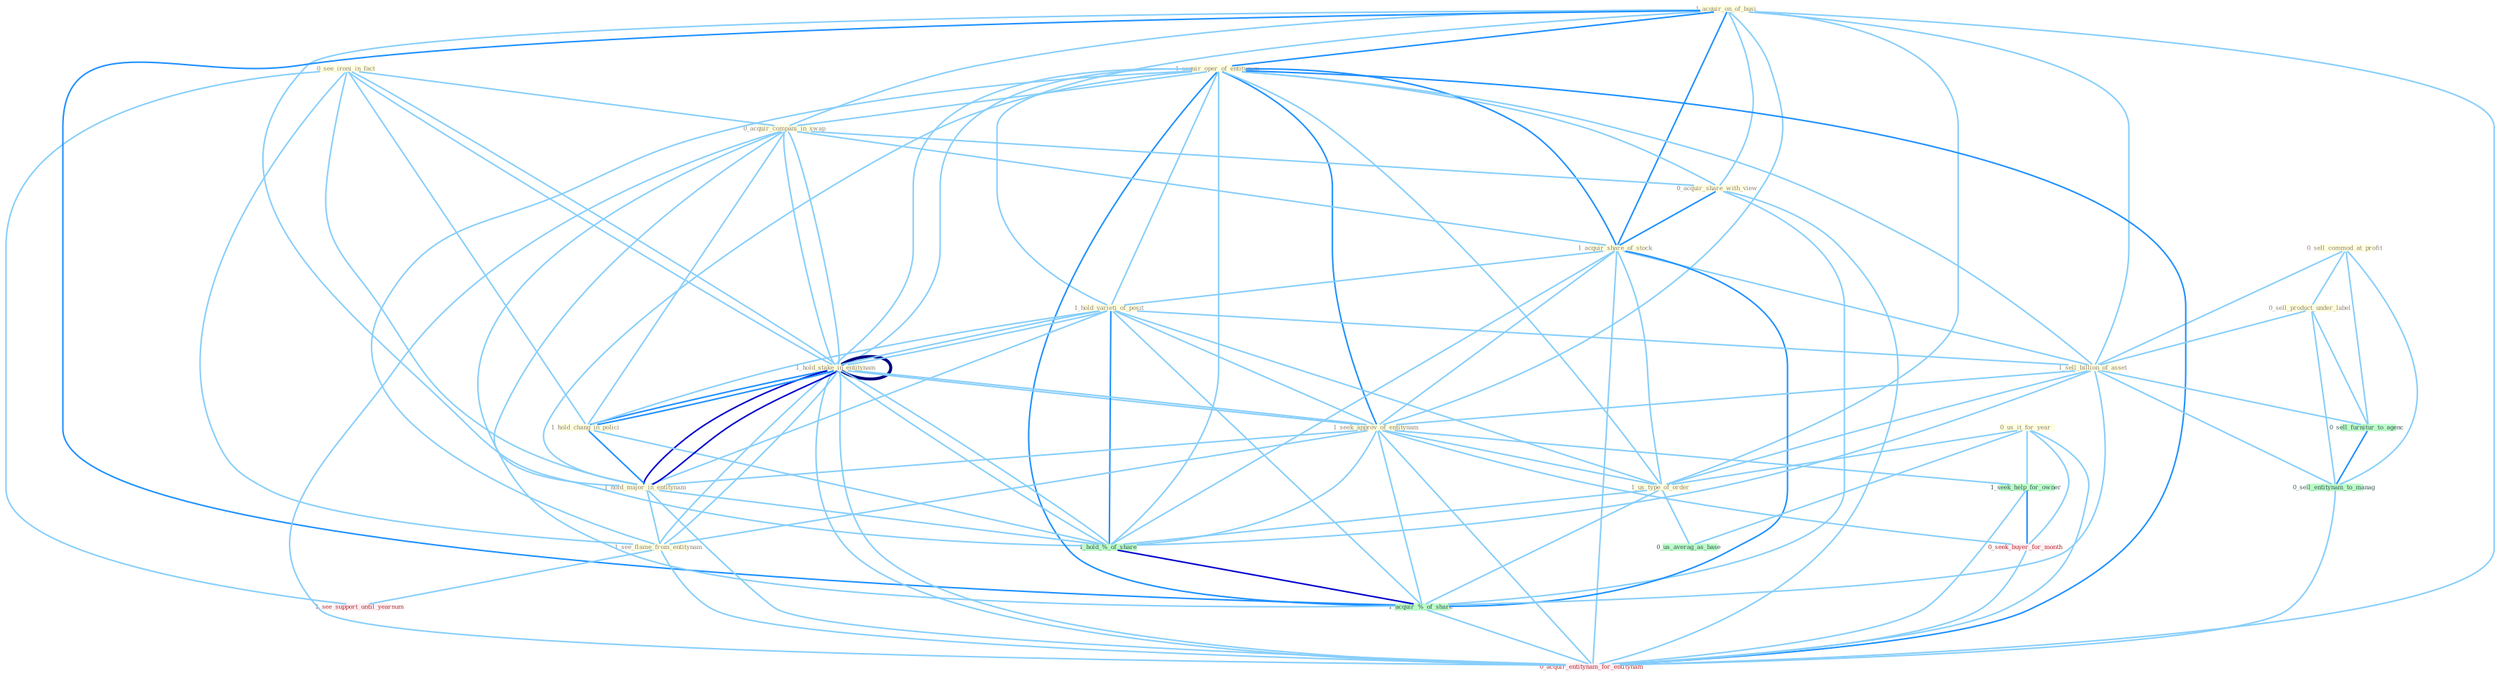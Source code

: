 Graph G{ 
    node
    [shape=polygon,style=filled,width=.5,height=.06,color="#BDFCC9",fixedsize=true,fontsize=4,
    fontcolor="#2f4f4f"];
    {node
    [color="#ffffe0", fontcolor="#8b7d6b"] "0_see_ironi_in_fact " "1_acquir_on_of_busi " "0_sell_commod_at_profit " "1_acquir_oper_of_entitynam " "0_acquir_compani_in_swap " "0_acquir_share_with_view " "1_hold_stake_in_entitynam " "0_sell_product_under_label " "1_acquir_share_of_stock " "0_us_it_for_year " "1_hold_varieti_of_posit " "1_sell_billion_of_asset " "1_hold_chang_in_polici " "1_seek_approv_of_entitynam " "1_hold_major_in_entitynam " "1_us_type_of_order " "1_see_flame_from_entitynam "}
{node [color="#fff0f5", fontcolor="#b22222"] "0_seek_buyer_for_month " "1_see_support_until_yearnum " "0_acquir_entitynam_for_entitynam "}
edge [color="#B0E2FF"];

	"0_see_ironi_in_fact " -- "0_acquir_compani_in_swap " [w="1", color="#87cefa" ];
	"0_see_ironi_in_fact " -- "1_hold_stake_in_entitynam " [w="1", color="#87cefa" ];
	"0_see_ironi_in_fact " -- "1_hold_chang_in_polici " [w="1", color="#87cefa" ];
	"0_see_ironi_in_fact " -- "1_hold_major_in_entitynam " [w="1", color="#87cefa" ];
	"0_see_ironi_in_fact " -- "1_see_flame_from_entitynam " [w="1", color="#87cefa" ];
	"0_see_ironi_in_fact " -- "1_hold_stake_in_entitynam " [w="1", color="#87cefa" ];
	"0_see_ironi_in_fact " -- "1_see_support_until_yearnum " [w="1", color="#87cefa" ];
	"1_acquir_on_of_busi " -- "1_acquir_oper_of_entitynam " [w="2", color="#1e90ff" , len=0.8];
	"1_acquir_on_of_busi " -- "0_acquir_compani_in_swap " [w="1", color="#87cefa" ];
	"1_acquir_on_of_busi " -- "0_acquir_share_with_view " [w="1", color="#87cefa" ];
	"1_acquir_on_of_busi " -- "1_acquir_share_of_stock " [w="2", color="#1e90ff" , len=0.8];
	"1_acquir_on_of_busi " -- "1_hold_varieti_of_posit " [w="1", color="#87cefa" ];
	"1_acquir_on_of_busi " -- "1_sell_billion_of_asset " [w="1", color="#87cefa" ];
	"1_acquir_on_of_busi " -- "1_seek_approv_of_entitynam " [w="1", color="#87cefa" ];
	"1_acquir_on_of_busi " -- "1_us_type_of_order " [w="1", color="#87cefa" ];
	"1_acquir_on_of_busi " -- "1_hold_%_of_share " [w="1", color="#87cefa" ];
	"1_acquir_on_of_busi " -- "1_acquir_%_of_share " [w="2", color="#1e90ff" , len=0.8];
	"1_acquir_on_of_busi " -- "0_acquir_entitynam_for_entitynam " [w="1", color="#87cefa" ];
	"0_sell_commod_at_profit " -- "0_sell_product_under_label " [w="1", color="#87cefa" ];
	"0_sell_commod_at_profit " -- "1_sell_billion_of_asset " [w="1", color="#87cefa" ];
	"0_sell_commod_at_profit " -- "0_sell_furnitur_to_agenc " [w="1", color="#87cefa" ];
	"0_sell_commod_at_profit " -- "0_sell_entitynam_to_manag " [w="1", color="#87cefa" ];
	"1_acquir_oper_of_entitynam " -- "0_acquir_compani_in_swap " [w="1", color="#87cefa" ];
	"1_acquir_oper_of_entitynam " -- "0_acquir_share_with_view " [w="1", color="#87cefa" ];
	"1_acquir_oper_of_entitynam " -- "1_hold_stake_in_entitynam " [w="1", color="#87cefa" ];
	"1_acquir_oper_of_entitynam " -- "1_acquir_share_of_stock " [w="2", color="#1e90ff" , len=0.8];
	"1_acquir_oper_of_entitynam " -- "1_hold_varieti_of_posit " [w="1", color="#87cefa" ];
	"1_acquir_oper_of_entitynam " -- "1_sell_billion_of_asset " [w="1", color="#87cefa" ];
	"1_acquir_oper_of_entitynam " -- "1_seek_approv_of_entitynam " [w="2", color="#1e90ff" , len=0.8];
	"1_acquir_oper_of_entitynam " -- "1_hold_major_in_entitynam " [w="1", color="#87cefa" ];
	"1_acquir_oper_of_entitynam " -- "1_us_type_of_order " [w="1", color="#87cefa" ];
	"1_acquir_oper_of_entitynam " -- "1_see_flame_from_entitynam " [w="1", color="#87cefa" ];
	"1_acquir_oper_of_entitynam " -- "1_hold_%_of_share " [w="1", color="#87cefa" ];
	"1_acquir_oper_of_entitynam " -- "1_hold_stake_in_entitynam " [w="1", color="#87cefa" ];
	"1_acquir_oper_of_entitynam " -- "1_acquir_%_of_share " [w="2", color="#1e90ff" , len=0.8];
	"1_acquir_oper_of_entitynam " -- "0_acquir_entitynam_for_entitynam " [w="2", color="#1e90ff" , len=0.8];
	"0_acquir_compani_in_swap " -- "0_acquir_share_with_view " [w="1", color="#87cefa" ];
	"0_acquir_compani_in_swap " -- "1_hold_stake_in_entitynam " [w="1", color="#87cefa" ];
	"0_acquir_compani_in_swap " -- "1_acquir_share_of_stock " [w="1", color="#87cefa" ];
	"0_acquir_compani_in_swap " -- "1_hold_chang_in_polici " [w="1", color="#87cefa" ];
	"0_acquir_compani_in_swap " -- "1_hold_major_in_entitynam " [w="1", color="#87cefa" ];
	"0_acquir_compani_in_swap " -- "1_hold_stake_in_entitynam " [w="1", color="#87cefa" ];
	"0_acquir_compani_in_swap " -- "1_acquir_%_of_share " [w="1", color="#87cefa" ];
	"0_acquir_compani_in_swap " -- "0_acquir_entitynam_for_entitynam " [w="1", color="#87cefa" ];
	"0_acquir_share_with_view " -- "1_acquir_share_of_stock " [w="2", color="#1e90ff" , len=0.8];
	"0_acquir_share_with_view " -- "1_acquir_%_of_share " [w="1", color="#87cefa" ];
	"0_acquir_share_with_view " -- "0_acquir_entitynam_for_entitynam " [w="1", color="#87cefa" ];
	"1_hold_stake_in_entitynam " -- "1_hold_varieti_of_posit " [w="1", color="#87cefa" ];
	"1_hold_stake_in_entitynam " -- "1_hold_chang_in_polici " [w="2", color="#1e90ff" , len=0.8];
	"1_hold_stake_in_entitynam " -- "1_seek_approv_of_entitynam " [w="1", color="#87cefa" ];
	"1_hold_stake_in_entitynam " -- "1_hold_major_in_entitynam " [w="3", color="#0000cd" , len=0.6];
	"1_hold_stake_in_entitynam " -- "1_see_flame_from_entitynam " [w="1", color="#87cefa" ];
	"1_hold_stake_in_entitynam " -- "1_hold_%_of_share " [w="1", color="#87cefa" ];
	"1_hold_stake_in_entitynam " -- "1_hold_stake_in_entitynam " [w="4", style=bold, color="#000080", len=0.4];
	"1_hold_stake_in_entitynam " -- "0_acquir_entitynam_for_entitynam " [w="1", color="#87cefa" ];
	"0_sell_product_under_label " -- "1_sell_billion_of_asset " [w="1", color="#87cefa" ];
	"0_sell_product_under_label " -- "0_sell_furnitur_to_agenc " [w="1", color="#87cefa" ];
	"0_sell_product_under_label " -- "0_sell_entitynam_to_manag " [w="1", color="#87cefa" ];
	"1_acquir_share_of_stock " -- "1_hold_varieti_of_posit " [w="1", color="#87cefa" ];
	"1_acquir_share_of_stock " -- "1_sell_billion_of_asset " [w="1", color="#87cefa" ];
	"1_acquir_share_of_stock " -- "1_seek_approv_of_entitynam " [w="1", color="#87cefa" ];
	"1_acquir_share_of_stock " -- "1_us_type_of_order " [w="1", color="#87cefa" ];
	"1_acquir_share_of_stock " -- "1_hold_%_of_share " [w="1", color="#87cefa" ];
	"1_acquir_share_of_stock " -- "1_acquir_%_of_share " [w="2", color="#1e90ff" , len=0.8];
	"1_acquir_share_of_stock " -- "0_acquir_entitynam_for_entitynam " [w="1", color="#87cefa" ];
	"0_us_it_for_year " -- "1_us_type_of_order " [w="1", color="#87cefa" ];
	"0_us_it_for_year " -- "1_seek_help_for_owner " [w="1", color="#87cefa" ];
	"0_us_it_for_year " -- "0_seek_buyer_for_month " [w="1", color="#87cefa" ];
	"0_us_it_for_year " -- "0_us_averag_as_base " [w="1", color="#87cefa" ];
	"0_us_it_for_year " -- "0_acquir_entitynam_for_entitynam " [w="1", color="#87cefa" ];
	"1_hold_varieti_of_posit " -- "1_sell_billion_of_asset " [w="1", color="#87cefa" ];
	"1_hold_varieti_of_posit " -- "1_hold_chang_in_polici " [w="1", color="#87cefa" ];
	"1_hold_varieti_of_posit " -- "1_seek_approv_of_entitynam " [w="1", color="#87cefa" ];
	"1_hold_varieti_of_posit " -- "1_hold_major_in_entitynam " [w="1", color="#87cefa" ];
	"1_hold_varieti_of_posit " -- "1_us_type_of_order " [w="1", color="#87cefa" ];
	"1_hold_varieti_of_posit " -- "1_hold_%_of_share " [w="2", color="#1e90ff" , len=0.8];
	"1_hold_varieti_of_posit " -- "1_hold_stake_in_entitynam " [w="1", color="#87cefa" ];
	"1_hold_varieti_of_posit " -- "1_acquir_%_of_share " [w="1", color="#87cefa" ];
	"1_sell_billion_of_asset " -- "1_seek_approv_of_entitynam " [w="1", color="#87cefa" ];
	"1_sell_billion_of_asset " -- "1_us_type_of_order " [w="1", color="#87cefa" ];
	"1_sell_billion_of_asset " -- "1_hold_%_of_share " [w="1", color="#87cefa" ];
	"1_sell_billion_of_asset " -- "1_acquir_%_of_share " [w="1", color="#87cefa" ];
	"1_sell_billion_of_asset " -- "0_sell_furnitur_to_agenc " [w="1", color="#87cefa" ];
	"1_sell_billion_of_asset " -- "0_sell_entitynam_to_manag " [w="1", color="#87cefa" ];
	"1_hold_chang_in_polici " -- "1_hold_major_in_entitynam " [w="2", color="#1e90ff" , len=0.8];
	"1_hold_chang_in_polici " -- "1_hold_%_of_share " [w="1", color="#87cefa" ];
	"1_hold_chang_in_polici " -- "1_hold_stake_in_entitynam " [w="2", color="#1e90ff" , len=0.8];
	"1_seek_approv_of_entitynam " -- "1_hold_major_in_entitynam " [w="1", color="#87cefa" ];
	"1_seek_approv_of_entitynam " -- "1_us_type_of_order " [w="1", color="#87cefa" ];
	"1_seek_approv_of_entitynam " -- "1_see_flame_from_entitynam " [w="1", color="#87cefa" ];
	"1_seek_approv_of_entitynam " -- "1_hold_%_of_share " [w="1", color="#87cefa" ];
	"1_seek_approv_of_entitynam " -- "1_hold_stake_in_entitynam " [w="1", color="#87cefa" ];
	"1_seek_approv_of_entitynam " -- "1_seek_help_for_owner " [w="1", color="#87cefa" ];
	"1_seek_approv_of_entitynam " -- "0_seek_buyer_for_month " [w="1", color="#87cefa" ];
	"1_seek_approv_of_entitynam " -- "1_acquir_%_of_share " [w="1", color="#87cefa" ];
	"1_seek_approv_of_entitynam " -- "0_acquir_entitynam_for_entitynam " [w="1", color="#87cefa" ];
	"1_hold_major_in_entitynam " -- "1_see_flame_from_entitynam " [w="1", color="#87cefa" ];
	"1_hold_major_in_entitynam " -- "1_hold_%_of_share " [w="1", color="#87cefa" ];
	"1_hold_major_in_entitynam " -- "1_hold_stake_in_entitynam " [w="3", color="#0000cd" , len=0.6];
	"1_hold_major_in_entitynam " -- "0_acquir_entitynam_for_entitynam " [w="1", color="#87cefa" ];
	"1_us_type_of_order " -- "1_hold_%_of_share " [w="1", color="#87cefa" ];
	"1_us_type_of_order " -- "1_acquir_%_of_share " [w="1", color="#87cefa" ];
	"1_us_type_of_order " -- "0_us_averag_as_base " [w="1", color="#87cefa" ];
	"1_see_flame_from_entitynam " -- "1_hold_stake_in_entitynam " [w="1", color="#87cefa" ];
	"1_see_flame_from_entitynam " -- "1_see_support_until_yearnum " [w="1", color="#87cefa" ];
	"1_see_flame_from_entitynam " -- "0_acquir_entitynam_for_entitynam " [w="1", color="#87cefa" ];
	"1_hold_%_of_share " -- "1_hold_stake_in_entitynam " [w="1", color="#87cefa" ];
	"1_hold_%_of_share " -- "1_acquir_%_of_share " [w="3", color="#0000cd" , len=0.6];
	"1_hold_stake_in_entitynam " -- "0_acquir_entitynam_for_entitynam " [w="1", color="#87cefa" ];
	"1_seek_help_for_owner " -- "0_seek_buyer_for_month " [w="2", color="#1e90ff" , len=0.8];
	"1_seek_help_for_owner " -- "0_acquir_entitynam_for_entitynam " [w="1", color="#87cefa" ];
	"0_seek_buyer_for_month " -- "0_acquir_entitynam_for_entitynam " [w="1", color="#87cefa" ];
	"1_acquir_%_of_share " -- "0_acquir_entitynam_for_entitynam " [w="1", color="#87cefa" ];
	"0_sell_furnitur_to_agenc " -- "0_sell_entitynam_to_manag " [w="2", color="#1e90ff" , len=0.8];
	"0_sell_entitynam_to_manag " -- "0_acquir_entitynam_for_entitynam " [w="1", color="#87cefa" ];
}